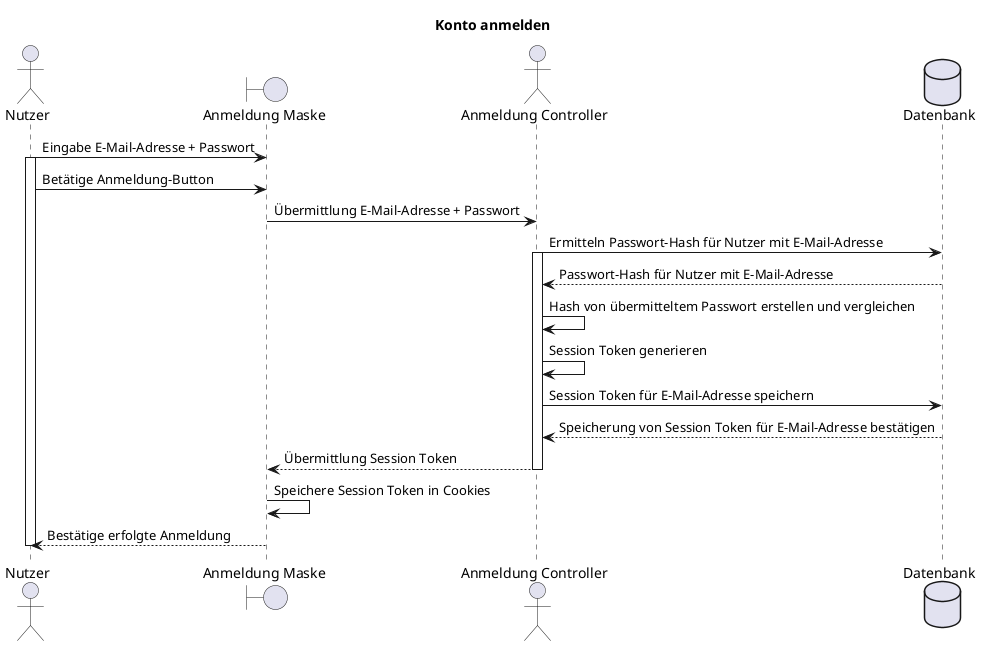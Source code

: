@startuml F011_kontoAnmelden
title "Konto anmelden"

actor "Nutzer" as user
boundary "Anmeldung Maske" as signInMask
actor "Anmeldung Controller" as controller
database "Datenbank" as db

user -> signInMask: Eingabe E-Mail-Adresse + Passwort
activate user
user -> signInMask: Betätige Anmeldung-Button
signInMask -> controller: Übermittlung E-Mail-Adresse + Passwort

controller -> db: Ermitteln Passwort-Hash für Nutzer mit E-Mail-Adresse 
activate controller
controller <-- db: Passwort-Hash für Nutzer mit E-Mail-Adresse
controller -> controller: Hash von übermitteltem Passwort erstellen und vergleichen

controller -> controller: Session Token generieren
controller -> db: Session Token für E-Mail-Adresse speichern
controller <-- db: Speicherung von Session Token für E-Mail-Adresse bestätigen

signInMask <-- controller: Übermittlung Session Token
deactivate controller

signInMask -> signInMask: Speichere Session Token in Cookies
user <-- signInMask: Bestätige erfolgte Anmeldung
deactivate user
@enduml